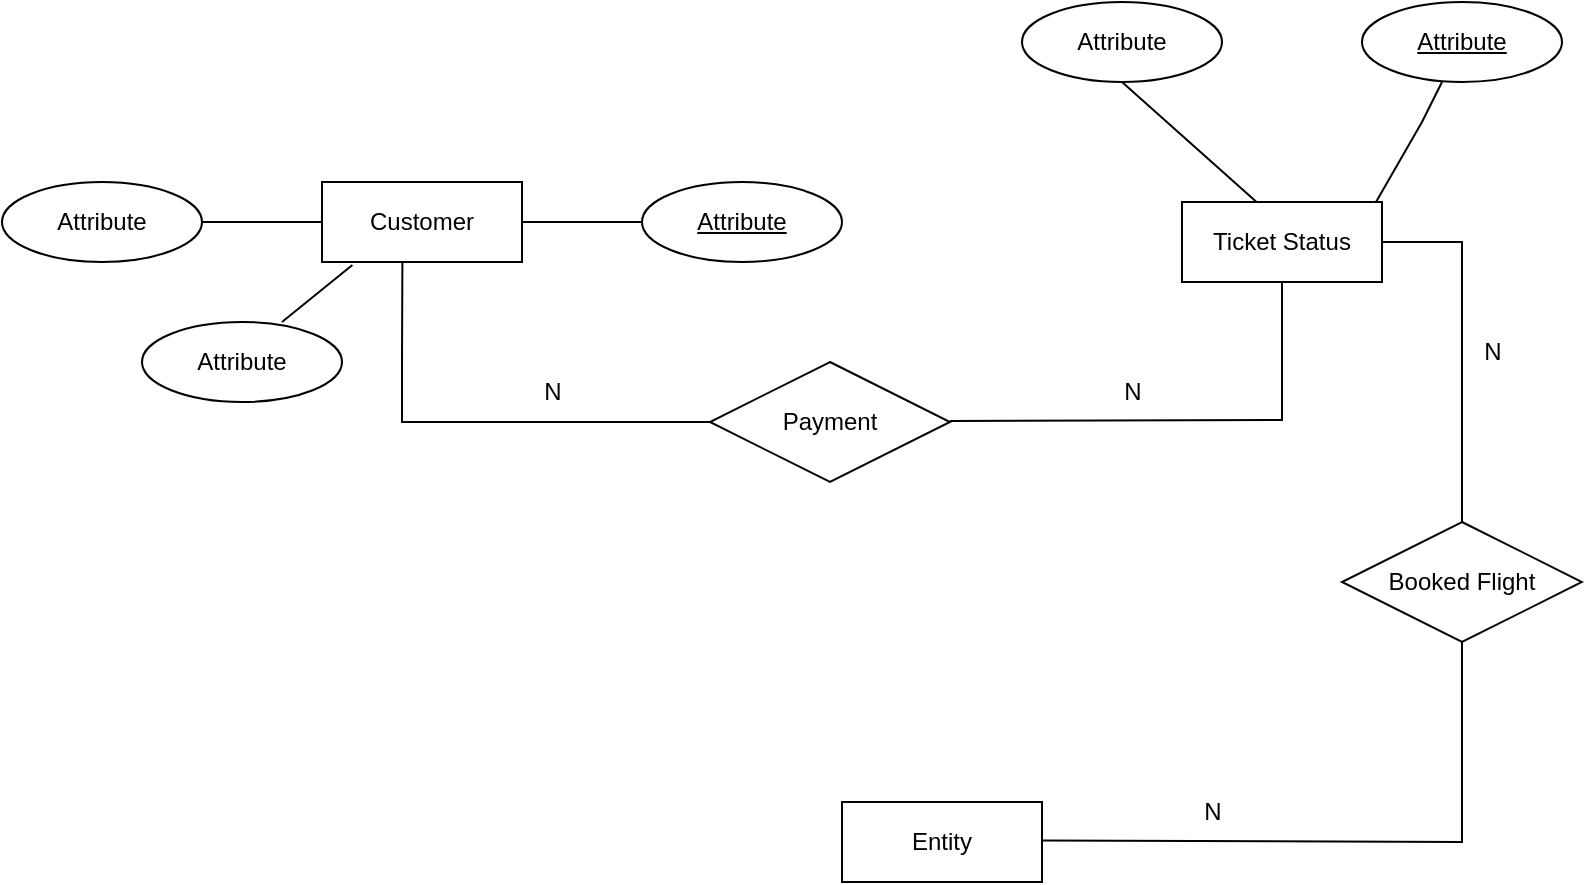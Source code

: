 <mxfile>
    <diagram id="IF1dJJxsfSM_wna9jEBP" name="Page-1">
        <mxGraphModel dx="1340" dy="824" grid="1" gridSize="10" guides="1" tooltips="1" connect="1" arrows="1" fold="1" page="1" pageScale="1" pageWidth="827" pageHeight="1169" math="0" shadow="0">
            <root>
                <mxCell id="0"/>
                <mxCell id="1" parent="0"/>
                <mxCell id="2" value="Customer" style="whiteSpace=wrap;html=1;align=center;" parent="1" vertex="1">
                    <mxGeometry x="160" y="220" width="100" height="40" as="geometry"/>
                </mxCell>
                <mxCell id="4" value="Ticket Status" style="whiteSpace=wrap;html=1;align=center;" parent="1" vertex="1">
                    <mxGeometry x="590" y="230" width="100" height="40" as="geometry"/>
                </mxCell>
                <mxCell id="5" value="" style="endArrow=none;html=1;rounded=0;exitX=0.402;exitY=1.001;exitDx=0;exitDy=0;exitPerimeter=0;entryX=0;entryY=0.5;entryDx=0;entryDy=0;" parent="1" source="2" target="7" edge="1">
                    <mxGeometry relative="1" as="geometry">
                        <mxPoint x="200" y="270" as="sourcePoint"/>
                        <mxPoint x="418" y="335" as="targetPoint"/>
                        <Array as="points">
                            <mxPoint x="200" y="310"/>
                            <mxPoint x="200" y="340"/>
                            <mxPoint x="310" y="340"/>
                        </Array>
                    </mxGeometry>
                </mxCell>
                <mxCell id="7" value="Payment" style="shape=rhombus;perimeter=rhombusPerimeter;whiteSpace=wrap;html=1;align=center;" parent="1" vertex="1">
                    <mxGeometry x="354" y="310" width="120" height="60" as="geometry"/>
                </mxCell>
                <mxCell id="9" value="" style="endArrow=none;html=1;rounded=0;" parent="1" edge="1">
                    <mxGeometry relative="1" as="geometry">
                        <mxPoint x="474" y="339.47" as="sourcePoint"/>
                        <mxPoint x="640" y="339" as="targetPoint"/>
                        <Array as="points">
                            <mxPoint x="640" y="339"/>
                            <mxPoint x="640" y="270"/>
                        </Array>
                    </mxGeometry>
                </mxCell>
                <mxCell id="10" value="N" style="text;html=1;align=center;verticalAlign=middle;resizable=0;points=[];autosize=1;strokeColor=none;fillColor=none;" parent="1" vertex="1">
                    <mxGeometry x="260" y="310" width="30" height="30" as="geometry"/>
                </mxCell>
                <mxCell id="12" value="N" style="text;html=1;align=center;verticalAlign=middle;resizable=0;points=[];autosize=1;strokeColor=none;fillColor=none;" parent="1" vertex="1">
                    <mxGeometry x="550" y="310" width="30" height="30" as="geometry"/>
                </mxCell>
                <mxCell id="13" value="" style="endArrow=none;html=1;rounded=0;exitX=1;exitY=0.5;exitDx=0;exitDy=0;" parent="1" source="4" edge="1">
                    <mxGeometry relative="1" as="geometry">
                        <mxPoint x="700" y="250" as="sourcePoint"/>
                        <mxPoint x="730" y="390" as="targetPoint"/>
                        <Array as="points">
                            <mxPoint x="730" y="250"/>
                            <mxPoint x="730" y="390"/>
                        </Array>
                    </mxGeometry>
                </mxCell>
                <mxCell id="15" value="Booked Flight" style="shape=rhombus;perimeter=rhombusPerimeter;whiteSpace=wrap;html=1;align=center;" parent="1" vertex="1">
                    <mxGeometry x="670" y="390" width="120" height="60" as="geometry"/>
                </mxCell>
                <mxCell id="17" value="Entity" style="whiteSpace=wrap;html=1;align=center;" parent="1" vertex="1">
                    <mxGeometry x="420" y="530" width="100" height="40" as="geometry"/>
                </mxCell>
                <mxCell id="18" value="" style="endArrow=none;html=1;rounded=0;entryX=0.5;entryY=1;entryDx=0;entryDy=0;" parent="1" target="15" edge="1">
                    <mxGeometry relative="1" as="geometry">
                        <mxPoint x="520" y="549.29" as="sourcePoint"/>
                        <mxPoint x="680" y="549.29" as="targetPoint"/>
                        <Array as="points">
                            <mxPoint x="730" y="550"/>
                        </Array>
                    </mxGeometry>
                </mxCell>
                <mxCell id="20" value="N" style="text;html=1;align=center;verticalAlign=middle;resizable=0;points=[];autosize=1;strokeColor=none;fillColor=none;" parent="1" vertex="1">
                    <mxGeometry x="590" y="520" width="30" height="30" as="geometry"/>
                </mxCell>
                <mxCell id="21" value="N" style="text;html=1;align=center;verticalAlign=middle;resizable=0;points=[];autosize=1;strokeColor=none;fillColor=none;" parent="1" vertex="1">
                    <mxGeometry x="730" y="290" width="30" height="30" as="geometry"/>
                </mxCell>
                <mxCell id="22" value="" style="line;strokeWidth=1;rotatable=0;dashed=0;labelPosition=right;align=left;verticalAlign=middle;spacingTop=0;spacingLeft=6;points=[];portConstraint=eastwest;" parent="1" vertex="1">
                    <mxGeometry x="260" y="235" width="60" height="10" as="geometry"/>
                </mxCell>
                <mxCell id="24" value="Attribute" style="ellipse;whiteSpace=wrap;html=1;align=center;fontStyle=4;" parent="1" vertex="1">
                    <mxGeometry x="320" y="220" width="100" height="40" as="geometry"/>
                </mxCell>
                <mxCell id="26" value="" style="line;strokeWidth=1;rotatable=0;dashed=0;labelPosition=right;align=left;verticalAlign=middle;spacingTop=0;spacingLeft=6;points=[];portConstraint=eastwest;" parent="1" vertex="1">
                    <mxGeometry x="100" y="235" width="60" height="10" as="geometry"/>
                </mxCell>
                <mxCell id="28" value="" style="endArrow=none;html=1;rounded=0;entryX=0.152;entryY=1.037;entryDx=0;entryDy=0;entryPerimeter=0;" parent="1" target="2" edge="1">
                    <mxGeometry relative="1" as="geometry">
                        <mxPoint x="140" y="290" as="sourcePoint"/>
                        <mxPoint x="190" y="269.26" as="targetPoint"/>
                        <Array as="points">
                            <mxPoint x="140" y="290"/>
                        </Array>
                    </mxGeometry>
                </mxCell>
                <mxCell id="29" value="Attribute" style="ellipse;whiteSpace=wrap;html=1;align=center;" parent="1" vertex="1">
                    <mxGeometry x="70" y="290" width="100" height="40" as="geometry"/>
                </mxCell>
                <mxCell id="30" value="Attribute" style="ellipse;whiteSpace=wrap;html=1;align=center;" parent="1" vertex="1">
                    <mxGeometry y="220" width="100" height="40" as="geometry"/>
                </mxCell>
                <mxCell id="32" value="" style="endArrow=none;html=1;rounded=0;entryX=0.37;entryY=-0.006;entryDx=0;entryDy=0;entryPerimeter=0;" parent="1" target="4" edge="1">
                    <mxGeometry relative="1" as="geometry">
                        <mxPoint x="560" y="170" as="sourcePoint"/>
                        <mxPoint x="720" y="170" as="targetPoint"/>
                    </mxGeometry>
                </mxCell>
                <mxCell id="36" value="" style="endArrow=none;html=1;rounded=0;entryX=0.37;entryY=-0.006;entryDx=0;entryDy=0;entryPerimeter=0;" parent="1" edge="1">
                    <mxGeometry relative="1" as="geometry">
                        <mxPoint x="720" y="170" as="sourcePoint"/>
                        <mxPoint x="687" y="230" as="targetPoint"/>
                        <Array as="points">
                            <mxPoint x="710" y="190"/>
                        </Array>
                    </mxGeometry>
                </mxCell>
                <mxCell id="37" value="Attribute" style="ellipse;whiteSpace=wrap;html=1;align=center;fontStyle=4;" parent="1" vertex="1">
                    <mxGeometry x="680" y="130" width="100" height="40" as="geometry"/>
                </mxCell>
                <mxCell id="38" value="Attribute" style="ellipse;whiteSpace=wrap;html=1;align=center;" parent="1" vertex="1">
                    <mxGeometry x="510" y="130" width="100" height="40" as="geometry"/>
                </mxCell>
            </root>
        </mxGraphModel>
    </diagram>
</mxfile>